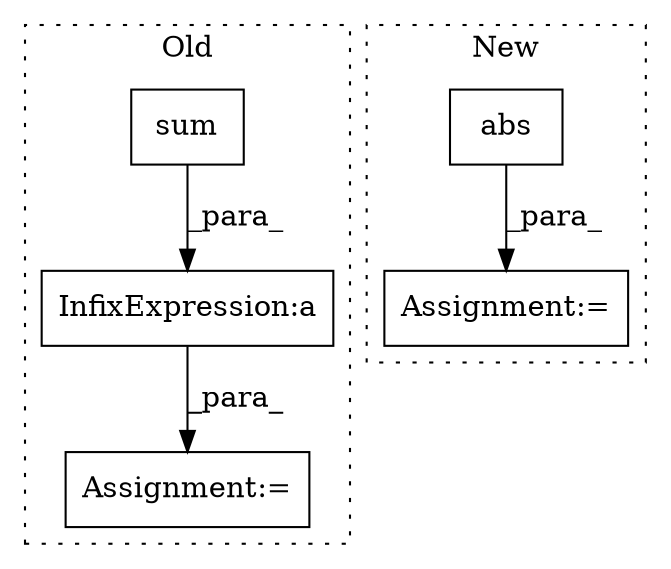 digraph G {
subgraph cluster0 {
1 [label="sum" a="32" s="5555,5570" l="4,1" shape="box"];
3 [label="Assignment:=" a="7" s="5611" l="2" shape="box"];
5 [label="InfixExpression:a" a="27" s="5535" l="3" shape="box"];
label = "Old";
style="dotted";
}
subgraph cluster1 {
2 [label="abs" a="32" s="6022,6066" l="4,1" shape="box"];
4 [label="Assignment:=" a="7" s="5984" l="1" shape="box"];
label = "New";
style="dotted";
}
1 -> 5 [label="_para_"];
2 -> 4 [label="_para_"];
5 -> 3 [label="_para_"];
}